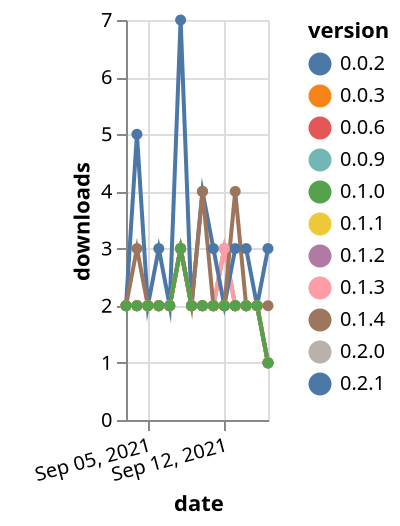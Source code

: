 {"$schema": "https://vega.github.io/schema/vega-lite/v5.json", "description": "A simple bar chart with embedded data.", "data": {"values": [{"date": "2021-09-03", "total": 2311, "delta": 2, "version": "0.0.3"}, {"date": "2021-09-04", "total": 2313, "delta": 2, "version": "0.0.3"}, {"date": "2021-09-05", "total": 2315, "delta": 2, "version": "0.0.3"}, {"date": "2021-09-06", "total": 2317, "delta": 2, "version": "0.0.3"}, {"date": "2021-09-07", "total": 2319, "delta": 2, "version": "0.0.3"}, {"date": "2021-09-08", "total": 2322, "delta": 3, "version": "0.0.3"}, {"date": "2021-09-09", "total": 2324, "delta": 2, "version": "0.0.3"}, {"date": "2021-09-10", "total": 2326, "delta": 2, "version": "0.0.3"}, {"date": "2021-09-11", "total": 2328, "delta": 2, "version": "0.0.3"}, {"date": "2021-09-12", "total": 2331, "delta": 3, "version": "0.0.3"}, {"date": "2021-09-13", "total": 2333, "delta": 2, "version": "0.0.3"}, {"date": "2021-09-14", "total": 2335, "delta": 2, "version": "0.0.3"}, {"date": "2021-09-15", "total": 2337, "delta": 2, "version": "0.0.3"}, {"date": "2021-09-16", "total": 2338, "delta": 1, "version": "0.0.3"}, {"date": "2021-09-03", "total": 1481, "delta": 2, "version": "0.2.0"}, {"date": "2021-09-04", "total": 1483, "delta": 2, "version": "0.2.0"}, {"date": "2021-09-05", "total": 1485, "delta": 2, "version": "0.2.0"}, {"date": "2021-09-06", "total": 1487, "delta": 2, "version": "0.2.0"}, {"date": "2021-09-07", "total": 1489, "delta": 2, "version": "0.2.0"}, {"date": "2021-09-08", "total": 1492, "delta": 3, "version": "0.2.0"}, {"date": "2021-09-09", "total": 1494, "delta": 2, "version": "0.2.0"}, {"date": "2021-09-10", "total": 1496, "delta": 2, "version": "0.2.0"}, {"date": "2021-09-11", "total": 1498, "delta": 2, "version": "0.2.0"}, {"date": "2021-09-12", "total": 1501, "delta": 3, "version": "0.2.0"}, {"date": "2021-09-13", "total": 1503, "delta": 2, "version": "0.2.0"}, {"date": "2021-09-14", "total": 1505, "delta": 2, "version": "0.2.0"}, {"date": "2021-09-15", "total": 1507, "delta": 2, "version": "0.2.0"}, {"date": "2021-09-16", "total": 1508, "delta": 1, "version": "0.2.0"}, {"date": "2021-09-03", "total": 1875, "delta": 2, "version": "0.1.3"}, {"date": "2021-09-04", "total": 1877, "delta": 2, "version": "0.1.3"}, {"date": "2021-09-05", "total": 1879, "delta": 2, "version": "0.1.3"}, {"date": "2021-09-06", "total": 1881, "delta": 2, "version": "0.1.3"}, {"date": "2021-09-07", "total": 1883, "delta": 2, "version": "0.1.3"}, {"date": "2021-09-08", "total": 1886, "delta": 3, "version": "0.1.3"}, {"date": "2021-09-09", "total": 1888, "delta": 2, "version": "0.1.3"}, {"date": "2021-09-10", "total": 1890, "delta": 2, "version": "0.1.3"}, {"date": "2021-09-11", "total": 1892, "delta": 2, "version": "0.1.3"}, {"date": "2021-09-12", "total": 1895, "delta": 3, "version": "0.1.3"}, {"date": "2021-09-13", "total": 1897, "delta": 2, "version": "0.1.3"}, {"date": "2021-09-14", "total": 1899, "delta": 2, "version": "0.1.3"}, {"date": "2021-09-15", "total": 1901, "delta": 2, "version": "0.1.3"}, {"date": "2021-09-16", "total": 1902, "delta": 1, "version": "0.1.3"}, {"date": "2021-09-03", "total": 2165, "delta": 2, "version": "0.1.2"}, {"date": "2021-09-04", "total": 2167, "delta": 2, "version": "0.1.2"}, {"date": "2021-09-05", "total": 2169, "delta": 2, "version": "0.1.2"}, {"date": "2021-09-06", "total": 2171, "delta": 2, "version": "0.1.2"}, {"date": "2021-09-07", "total": 2173, "delta": 2, "version": "0.1.2"}, {"date": "2021-09-08", "total": 2176, "delta": 3, "version": "0.1.2"}, {"date": "2021-09-09", "total": 2178, "delta": 2, "version": "0.1.2"}, {"date": "2021-09-10", "total": 2180, "delta": 2, "version": "0.1.2"}, {"date": "2021-09-11", "total": 2182, "delta": 2, "version": "0.1.2"}, {"date": "2021-09-12", "total": 2184, "delta": 2, "version": "0.1.2"}, {"date": "2021-09-13", "total": 2186, "delta": 2, "version": "0.1.2"}, {"date": "2021-09-14", "total": 2188, "delta": 2, "version": "0.1.2"}, {"date": "2021-09-15", "total": 2190, "delta": 2, "version": "0.1.2"}, {"date": "2021-09-16", "total": 2191, "delta": 1, "version": "0.1.2"}, {"date": "2021-09-03", "total": 2300, "delta": 2, "version": "0.0.2"}, {"date": "2021-09-04", "total": 2302, "delta": 2, "version": "0.0.2"}, {"date": "2021-09-05", "total": 2304, "delta": 2, "version": "0.0.2"}, {"date": "2021-09-06", "total": 2306, "delta": 2, "version": "0.0.2"}, {"date": "2021-09-07", "total": 2308, "delta": 2, "version": "0.0.2"}, {"date": "2021-09-08", "total": 2311, "delta": 3, "version": "0.0.2"}, {"date": "2021-09-09", "total": 2313, "delta": 2, "version": "0.0.2"}, {"date": "2021-09-10", "total": 2315, "delta": 2, "version": "0.0.2"}, {"date": "2021-09-11", "total": 2317, "delta": 2, "version": "0.0.2"}, {"date": "2021-09-12", "total": 2319, "delta": 2, "version": "0.0.2"}, {"date": "2021-09-13", "total": 2321, "delta": 2, "version": "0.0.2"}, {"date": "2021-09-14", "total": 2323, "delta": 2, "version": "0.0.2"}, {"date": "2021-09-15", "total": 2325, "delta": 2, "version": "0.0.2"}, {"date": "2021-09-16", "total": 2326, "delta": 1, "version": "0.0.2"}, {"date": "2021-09-03", "total": 2820, "delta": 2, "version": "0.2.1"}, {"date": "2021-09-04", "total": 2825, "delta": 5, "version": "0.2.1"}, {"date": "2021-09-05", "total": 2827, "delta": 2, "version": "0.2.1"}, {"date": "2021-09-06", "total": 2830, "delta": 3, "version": "0.2.1"}, {"date": "2021-09-07", "total": 2832, "delta": 2, "version": "0.2.1"}, {"date": "2021-09-08", "total": 2839, "delta": 7, "version": "0.2.1"}, {"date": "2021-09-09", "total": 2841, "delta": 2, "version": "0.2.1"}, {"date": "2021-09-10", "total": 2845, "delta": 4, "version": "0.2.1"}, {"date": "2021-09-11", "total": 2848, "delta": 3, "version": "0.2.1"}, {"date": "2021-09-12", "total": 2850, "delta": 2, "version": "0.2.1"}, {"date": "2021-09-13", "total": 2853, "delta": 3, "version": "0.2.1"}, {"date": "2021-09-14", "total": 2856, "delta": 3, "version": "0.2.1"}, {"date": "2021-09-15", "total": 2858, "delta": 2, "version": "0.2.1"}, {"date": "2021-09-16", "total": 2861, "delta": 3, "version": "0.2.1"}, {"date": "2021-09-03", "total": 3030, "delta": 2, "version": "0.1.4"}, {"date": "2021-09-04", "total": 3033, "delta": 3, "version": "0.1.4"}, {"date": "2021-09-05", "total": 3035, "delta": 2, "version": "0.1.4"}, {"date": "2021-09-06", "total": 3037, "delta": 2, "version": "0.1.4"}, {"date": "2021-09-07", "total": 3039, "delta": 2, "version": "0.1.4"}, {"date": "2021-09-08", "total": 3042, "delta": 3, "version": "0.1.4"}, {"date": "2021-09-09", "total": 3044, "delta": 2, "version": "0.1.4"}, {"date": "2021-09-10", "total": 3048, "delta": 4, "version": "0.1.4"}, {"date": "2021-09-11", "total": 3050, "delta": 2, "version": "0.1.4"}, {"date": "2021-09-12", "total": 3052, "delta": 2, "version": "0.1.4"}, {"date": "2021-09-13", "total": 3056, "delta": 4, "version": "0.1.4"}, {"date": "2021-09-14", "total": 3058, "delta": 2, "version": "0.1.4"}, {"date": "2021-09-15", "total": 3060, "delta": 2, "version": "0.1.4"}, {"date": "2021-09-16", "total": 3062, "delta": 2, "version": "0.1.4"}, {"date": "2021-09-03", "total": 2473, "delta": 2, "version": "0.0.9"}, {"date": "2021-09-04", "total": 2475, "delta": 2, "version": "0.0.9"}, {"date": "2021-09-05", "total": 2477, "delta": 2, "version": "0.0.9"}, {"date": "2021-09-06", "total": 2479, "delta": 2, "version": "0.0.9"}, {"date": "2021-09-07", "total": 2481, "delta": 2, "version": "0.0.9"}, {"date": "2021-09-08", "total": 2484, "delta": 3, "version": "0.0.9"}, {"date": "2021-09-09", "total": 2486, "delta": 2, "version": "0.0.9"}, {"date": "2021-09-10", "total": 2488, "delta": 2, "version": "0.0.9"}, {"date": "2021-09-11", "total": 2490, "delta": 2, "version": "0.0.9"}, {"date": "2021-09-12", "total": 2492, "delta": 2, "version": "0.0.9"}, {"date": "2021-09-13", "total": 2494, "delta": 2, "version": "0.0.9"}, {"date": "2021-09-14", "total": 2496, "delta": 2, "version": "0.0.9"}, {"date": "2021-09-15", "total": 2498, "delta": 2, "version": "0.0.9"}, {"date": "2021-09-16", "total": 2499, "delta": 1, "version": "0.0.9"}, {"date": "2021-09-03", "total": 2906, "delta": 2, "version": "0.1.1"}, {"date": "2021-09-04", "total": 2908, "delta": 2, "version": "0.1.1"}, {"date": "2021-09-05", "total": 2910, "delta": 2, "version": "0.1.1"}, {"date": "2021-09-06", "total": 2912, "delta": 2, "version": "0.1.1"}, {"date": "2021-09-07", "total": 2914, "delta": 2, "version": "0.1.1"}, {"date": "2021-09-08", "total": 2917, "delta": 3, "version": "0.1.1"}, {"date": "2021-09-09", "total": 2919, "delta": 2, "version": "0.1.1"}, {"date": "2021-09-10", "total": 2921, "delta": 2, "version": "0.1.1"}, {"date": "2021-09-11", "total": 2923, "delta": 2, "version": "0.1.1"}, {"date": "2021-09-12", "total": 2925, "delta": 2, "version": "0.1.1"}, {"date": "2021-09-13", "total": 2927, "delta": 2, "version": "0.1.1"}, {"date": "2021-09-14", "total": 2929, "delta": 2, "version": "0.1.1"}, {"date": "2021-09-15", "total": 2931, "delta": 2, "version": "0.1.1"}, {"date": "2021-09-16", "total": 2932, "delta": 1, "version": "0.1.1"}, {"date": "2021-09-03", "total": 2414, "delta": 2, "version": "0.0.6"}, {"date": "2021-09-04", "total": 2416, "delta": 2, "version": "0.0.6"}, {"date": "2021-09-05", "total": 2418, "delta": 2, "version": "0.0.6"}, {"date": "2021-09-06", "total": 2420, "delta": 2, "version": "0.0.6"}, {"date": "2021-09-07", "total": 2422, "delta": 2, "version": "0.0.6"}, {"date": "2021-09-08", "total": 2425, "delta": 3, "version": "0.0.6"}, {"date": "2021-09-09", "total": 2427, "delta": 2, "version": "0.0.6"}, {"date": "2021-09-10", "total": 2429, "delta": 2, "version": "0.0.6"}, {"date": "2021-09-11", "total": 2431, "delta": 2, "version": "0.0.6"}, {"date": "2021-09-12", "total": 2433, "delta": 2, "version": "0.0.6"}, {"date": "2021-09-13", "total": 2435, "delta": 2, "version": "0.0.6"}, {"date": "2021-09-14", "total": 2437, "delta": 2, "version": "0.0.6"}, {"date": "2021-09-15", "total": 2439, "delta": 2, "version": "0.0.6"}, {"date": "2021-09-16", "total": 2440, "delta": 1, "version": "0.0.6"}, {"date": "2021-09-03", "total": 2244, "delta": 2, "version": "0.1.0"}, {"date": "2021-09-04", "total": 2246, "delta": 2, "version": "0.1.0"}, {"date": "2021-09-05", "total": 2248, "delta": 2, "version": "0.1.0"}, {"date": "2021-09-06", "total": 2250, "delta": 2, "version": "0.1.0"}, {"date": "2021-09-07", "total": 2252, "delta": 2, "version": "0.1.0"}, {"date": "2021-09-08", "total": 2255, "delta": 3, "version": "0.1.0"}, {"date": "2021-09-09", "total": 2257, "delta": 2, "version": "0.1.0"}, {"date": "2021-09-10", "total": 2259, "delta": 2, "version": "0.1.0"}, {"date": "2021-09-11", "total": 2261, "delta": 2, "version": "0.1.0"}, {"date": "2021-09-12", "total": 2263, "delta": 2, "version": "0.1.0"}, {"date": "2021-09-13", "total": 2265, "delta": 2, "version": "0.1.0"}, {"date": "2021-09-14", "total": 2267, "delta": 2, "version": "0.1.0"}, {"date": "2021-09-15", "total": 2269, "delta": 2, "version": "0.1.0"}, {"date": "2021-09-16", "total": 2270, "delta": 1, "version": "0.1.0"}]}, "width": "container", "mark": {"type": "line", "point": {"filled": true}}, "encoding": {"x": {"field": "date", "type": "temporal", "timeUnit": "yearmonthdate", "title": "date", "axis": {"labelAngle": -15}}, "y": {"field": "delta", "type": "quantitative", "title": "downloads"}, "color": {"field": "version", "type": "nominal"}, "tooltip": {"field": "delta"}}}